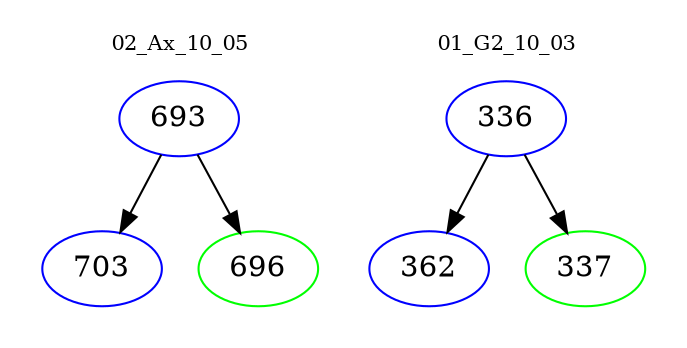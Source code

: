digraph{
subgraph cluster_0 {
color = white
label = "02_Ax_10_05";
fontsize=10;
T0_693 [label="693", color="blue"]
T0_693 -> T0_703 [color="black"]
T0_703 [label="703", color="blue"]
T0_693 -> T0_696 [color="black"]
T0_696 [label="696", color="green"]
}
subgraph cluster_1 {
color = white
label = "01_G2_10_03";
fontsize=10;
T1_336 [label="336", color="blue"]
T1_336 -> T1_362 [color="black"]
T1_362 [label="362", color="blue"]
T1_336 -> T1_337 [color="black"]
T1_337 [label="337", color="green"]
}
}

